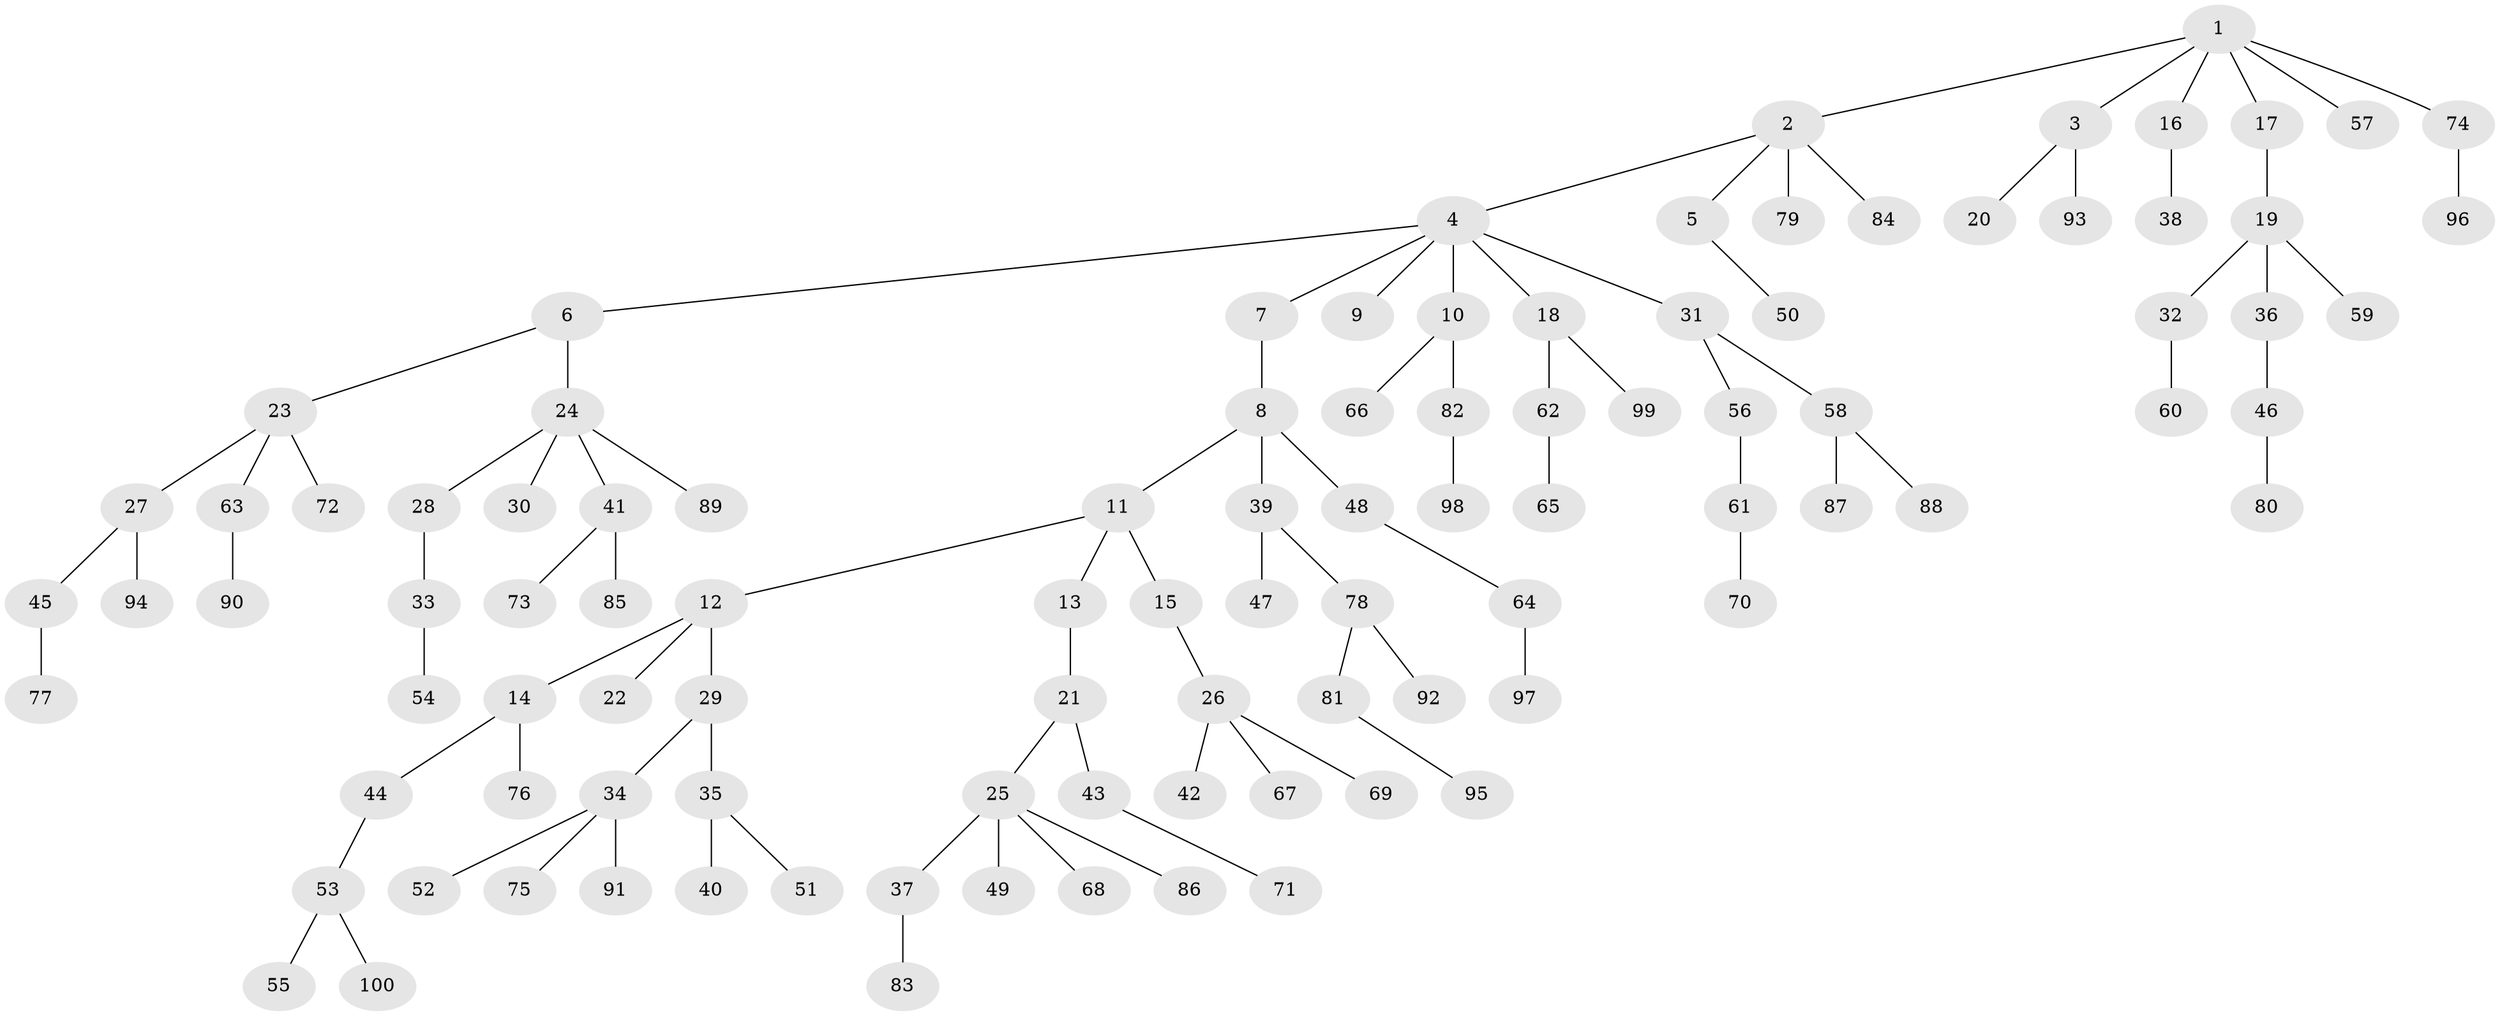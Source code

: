 // coarse degree distribution, {1: 0.875, 2: 0.1, 35: 0.025}
// Generated by graph-tools (version 1.1) at 2025/56/03/04/25 21:56:28]
// undirected, 100 vertices, 99 edges
graph export_dot {
graph [start="1"]
  node [color=gray90,style=filled];
  1;
  2;
  3;
  4;
  5;
  6;
  7;
  8;
  9;
  10;
  11;
  12;
  13;
  14;
  15;
  16;
  17;
  18;
  19;
  20;
  21;
  22;
  23;
  24;
  25;
  26;
  27;
  28;
  29;
  30;
  31;
  32;
  33;
  34;
  35;
  36;
  37;
  38;
  39;
  40;
  41;
  42;
  43;
  44;
  45;
  46;
  47;
  48;
  49;
  50;
  51;
  52;
  53;
  54;
  55;
  56;
  57;
  58;
  59;
  60;
  61;
  62;
  63;
  64;
  65;
  66;
  67;
  68;
  69;
  70;
  71;
  72;
  73;
  74;
  75;
  76;
  77;
  78;
  79;
  80;
  81;
  82;
  83;
  84;
  85;
  86;
  87;
  88;
  89;
  90;
  91;
  92;
  93;
  94;
  95;
  96;
  97;
  98;
  99;
  100;
  1 -- 2;
  1 -- 3;
  1 -- 16;
  1 -- 17;
  1 -- 57;
  1 -- 74;
  2 -- 4;
  2 -- 5;
  2 -- 79;
  2 -- 84;
  3 -- 20;
  3 -- 93;
  4 -- 6;
  4 -- 7;
  4 -- 9;
  4 -- 10;
  4 -- 18;
  4 -- 31;
  5 -- 50;
  6 -- 23;
  6 -- 24;
  7 -- 8;
  8 -- 11;
  8 -- 39;
  8 -- 48;
  10 -- 66;
  10 -- 82;
  11 -- 12;
  11 -- 13;
  11 -- 15;
  12 -- 14;
  12 -- 22;
  12 -- 29;
  13 -- 21;
  14 -- 44;
  14 -- 76;
  15 -- 26;
  16 -- 38;
  17 -- 19;
  18 -- 62;
  18 -- 99;
  19 -- 32;
  19 -- 36;
  19 -- 59;
  21 -- 25;
  21 -- 43;
  23 -- 27;
  23 -- 63;
  23 -- 72;
  24 -- 28;
  24 -- 30;
  24 -- 41;
  24 -- 89;
  25 -- 37;
  25 -- 49;
  25 -- 68;
  25 -- 86;
  26 -- 42;
  26 -- 67;
  26 -- 69;
  27 -- 45;
  27 -- 94;
  28 -- 33;
  29 -- 34;
  29 -- 35;
  31 -- 56;
  31 -- 58;
  32 -- 60;
  33 -- 54;
  34 -- 52;
  34 -- 75;
  34 -- 91;
  35 -- 40;
  35 -- 51;
  36 -- 46;
  37 -- 83;
  39 -- 47;
  39 -- 78;
  41 -- 73;
  41 -- 85;
  43 -- 71;
  44 -- 53;
  45 -- 77;
  46 -- 80;
  48 -- 64;
  53 -- 55;
  53 -- 100;
  56 -- 61;
  58 -- 87;
  58 -- 88;
  61 -- 70;
  62 -- 65;
  63 -- 90;
  64 -- 97;
  74 -- 96;
  78 -- 81;
  78 -- 92;
  81 -- 95;
  82 -- 98;
}
